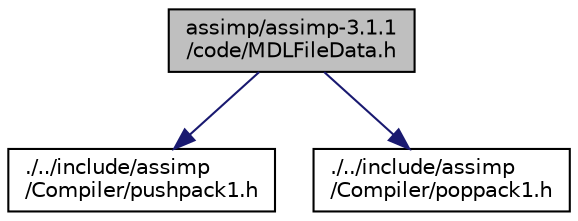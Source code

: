 digraph "assimp/assimp-3.1.1/code/MDLFileData.h"
{
  edge [fontname="Helvetica",fontsize="10",labelfontname="Helvetica",labelfontsize="10"];
  node [fontname="Helvetica",fontsize="10",shape=record];
  Node1 [label="assimp/assimp-3.1.1\l/code/MDLFileData.h",height=0.2,width=0.4,color="black", fillcolor="grey75", style="filled", fontcolor="black"];
  Node1 -> Node2 [color="midnightblue",fontsize="10",style="solid",fontname="Helvetica"];
  Node2 [label="./../include/assimp\l/Compiler/pushpack1.h",height=0.2,width=0.4,color="black", fillcolor="white", style="filled",URL="$pushpack1_8h_source.html"];
  Node1 -> Node3 [color="midnightblue",fontsize="10",style="solid",fontname="Helvetica"];
  Node3 [label="./../include/assimp\l/Compiler/poppack1.h",height=0.2,width=0.4,color="black", fillcolor="white", style="filled",URL="$poppack1_8h_source.html"];
}
